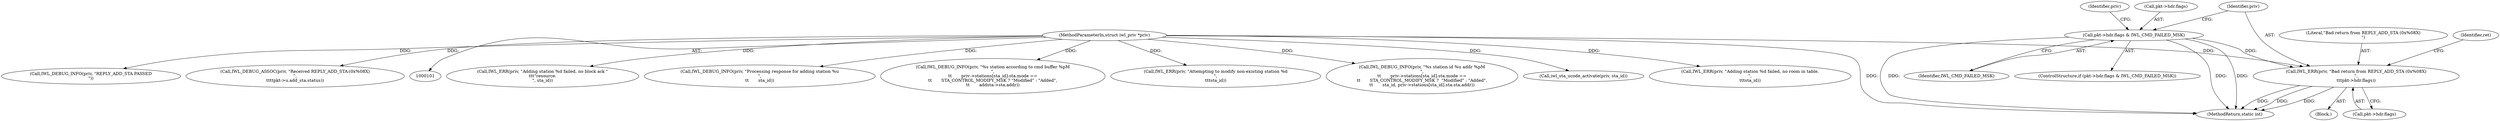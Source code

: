 digraph "0_linux_2da424b0773cea3db47e1e81db71eeebde8269d4@pointer" {
"1000129" [label="(Call,IWL_ERR(priv, \"Bad return from REPLY_ADD_STA (0x%08X)\n\",\n\t\t\tpkt->hdr.flags))"];
"1000102" [label="(MethodParameterIn,struct iwl_priv *priv)"];
"1000121" [label="(Call,pkt->hdr.flags & IWL_CMD_FAILED_MSK)"];
"1000140" [label="(Identifier,priv)"];
"1000177" [label="(Call,IWL_ERR(priv, \"Adding station %d failed, no block ack \"\n\t\t\t\"resource.\n\", sta_id))"];
"1000139" [label="(Call,IWL_DEBUG_INFO(priv, \"Processing response for adding station %u\n\",\n\t\t       sta_id))"];
"1000122" [label="(Call,pkt->hdr.flags)"];
"1000229" [label="(Call,IWL_DEBUG_INFO(priv, \"%s station according to cmd buffer %pM\n\",\n\t\t       priv->stations[sta_id].sta.mode ==\n\t\t       STA_CONTROL_MODIFY_MSK ? \"Modified\" : \"Added\",\n\t\t       addsta->sta.addr))"];
"1000183" [label="(Call,IWL_ERR(priv, \"Attempting to modify non-existing station %d\n\",\n\t\t\tsta_id))"];
"1000200" [label="(Call,IWL_DEBUG_INFO(priv, \"%s station id %u addr %pM\n\",\n\t\t       priv->stations[sta_id].sta.mode ==\n\t\t       STA_CONTROL_MODIFY_MSK ?  \"Modified\" : \"Added\",\n\t\t       sta_id, priv->stations[sta_id].sta.sta.addr))"];
"1000166" [label="(Call,iwl_sta_ucode_activate(priv, sta_id))"];
"1000128" [label="(Block,)"];
"1000131" [label="(Literal,\"Bad return from REPLY_ADD_STA (0x%08X)\n\")"];
"1000171" [label="(Call,IWL_ERR(priv, \"Adding station %d failed, no room in table.\n\",\n\t\t\tsta_id))"];
"1000261" [label="(MethodReturn,static int)"];
"1000138" [label="(Identifier,ret)"];
"1000129" [label="(Call,IWL_ERR(priv, \"Bad return from REPLY_ADD_STA (0x%08X)\n\",\n\t\t\tpkt->hdr.flags))"];
"1000121" [label="(Call,pkt->hdr.flags & IWL_CMD_FAILED_MSK)"];
"1000130" [label="(Identifier,priv)"];
"1000102" [label="(MethodParameterIn,struct iwl_priv *priv)"];
"1000161" [label="(Call,IWL_DEBUG_INFO(priv, \"REPLY_ADD_STA PASSED\n\"))"];
"1000132" [label="(Call,pkt->hdr.flags)"];
"1000127" [label="(Identifier,IWL_CMD_FAILED_MSK)"];
"1000189" [label="(Call,IWL_DEBUG_ASSOC(priv, \"Received REPLY_ADD_STA:(0x%08X)\n\",\n\t\t\t\tpkt->u.add_sta.status))"];
"1000120" [label="(ControlStructure,if (pkt->hdr.flags & IWL_CMD_FAILED_MSK))"];
"1000129" -> "1000128"  [label="AST: "];
"1000129" -> "1000132"  [label="CFG: "];
"1000130" -> "1000129"  [label="AST: "];
"1000131" -> "1000129"  [label="AST: "];
"1000132" -> "1000129"  [label="AST: "];
"1000138" -> "1000129"  [label="CFG: "];
"1000129" -> "1000261"  [label="DDG: "];
"1000129" -> "1000261"  [label="DDG: "];
"1000129" -> "1000261"  [label="DDG: "];
"1000102" -> "1000129"  [label="DDG: "];
"1000121" -> "1000129"  [label="DDG: "];
"1000102" -> "1000101"  [label="AST: "];
"1000102" -> "1000261"  [label="DDG: "];
"1000102" -> "1000139"  [label="DDG: "];
"1000102" -> "1000161"  [label="DDG: "];
"1000102" -> "1000166"  [label="DDG: "];
"1000102" -> "1000171"  [label="DDG: "];
"1000102" -> "1000177"  [label="DDG: "];
"1000102" -> "1000183"  [label="DDG: "];
"1000102" -> "1000189"  [label="DDG: "];
"1000102" -> "1000200"  [label="DDG: "];
"1000102" -> "1000229"  [label="DDG: "];
"1000121" -> "1000120"  [label="AST: "];
"1000121" -> "1000127"  [label="CFG: "];
"1000122" -> "1000121"  [label="AST: "];
"1000127" -> "1000121"  [label="AST: "];
"1000130" -> "1000121"  [label="CFG: "];
"1000140" -> "1000121"  [label="CFG: "];
"1000121" -> "1000261"  [label="DDG: "];
"1000121" -> "1000261"  [label="DDG: "];
"1000121" -> "1000261"  [label="DDG: "];
}
